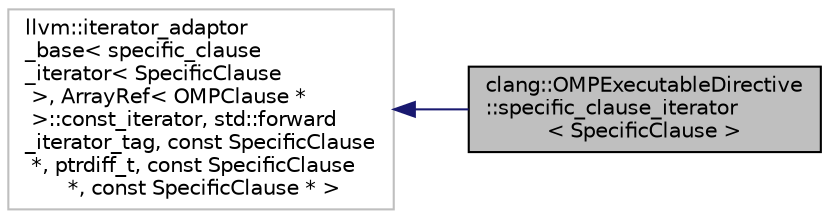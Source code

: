 digraph "clang::OMPExecutableDirective::specific_clause_iterator&lt; SpecificClause &gt;"
{
 // LATEX_PDF_SIZE
  bgcolor="transparent";
  edge [fontname="Helvetica",fontsize="10",labelfontname="Helvetica",labelfontsize="10"];
  node [fontname="Helvetica",fontsize="10",shape=record];
  rankdir="LR";
  Node1 [label="clang::OMPExecutableDirective\l::specific_clause_iterator\l\< SpecificClause \>",height=0.2,width=0.4,color="black", fillcolor="grey75", style="filled", fontcolor="black",tooltip="Iterates over a filtered subrange of clauses applied to a directive."];
  Node2 -> Node1 [dir="back",color="midnightblue",fontsize="10",style="solid",fontname="Helvetica"];
  Node2 [label="llvm::iterator_adaptor\l_base\< specific_clause\l_iterator\< SpecificClause\l \>, ArrayRef\< OMPClause *\l \>::const_iterator, std::forward\l_iterator_tag, const SpecificClause\l *, ptrdiff_t, const SpecificClause\l *, const SpecificClause * \>",height=0.2,width=0.4,color="grey75",tooltip=" "];
}
